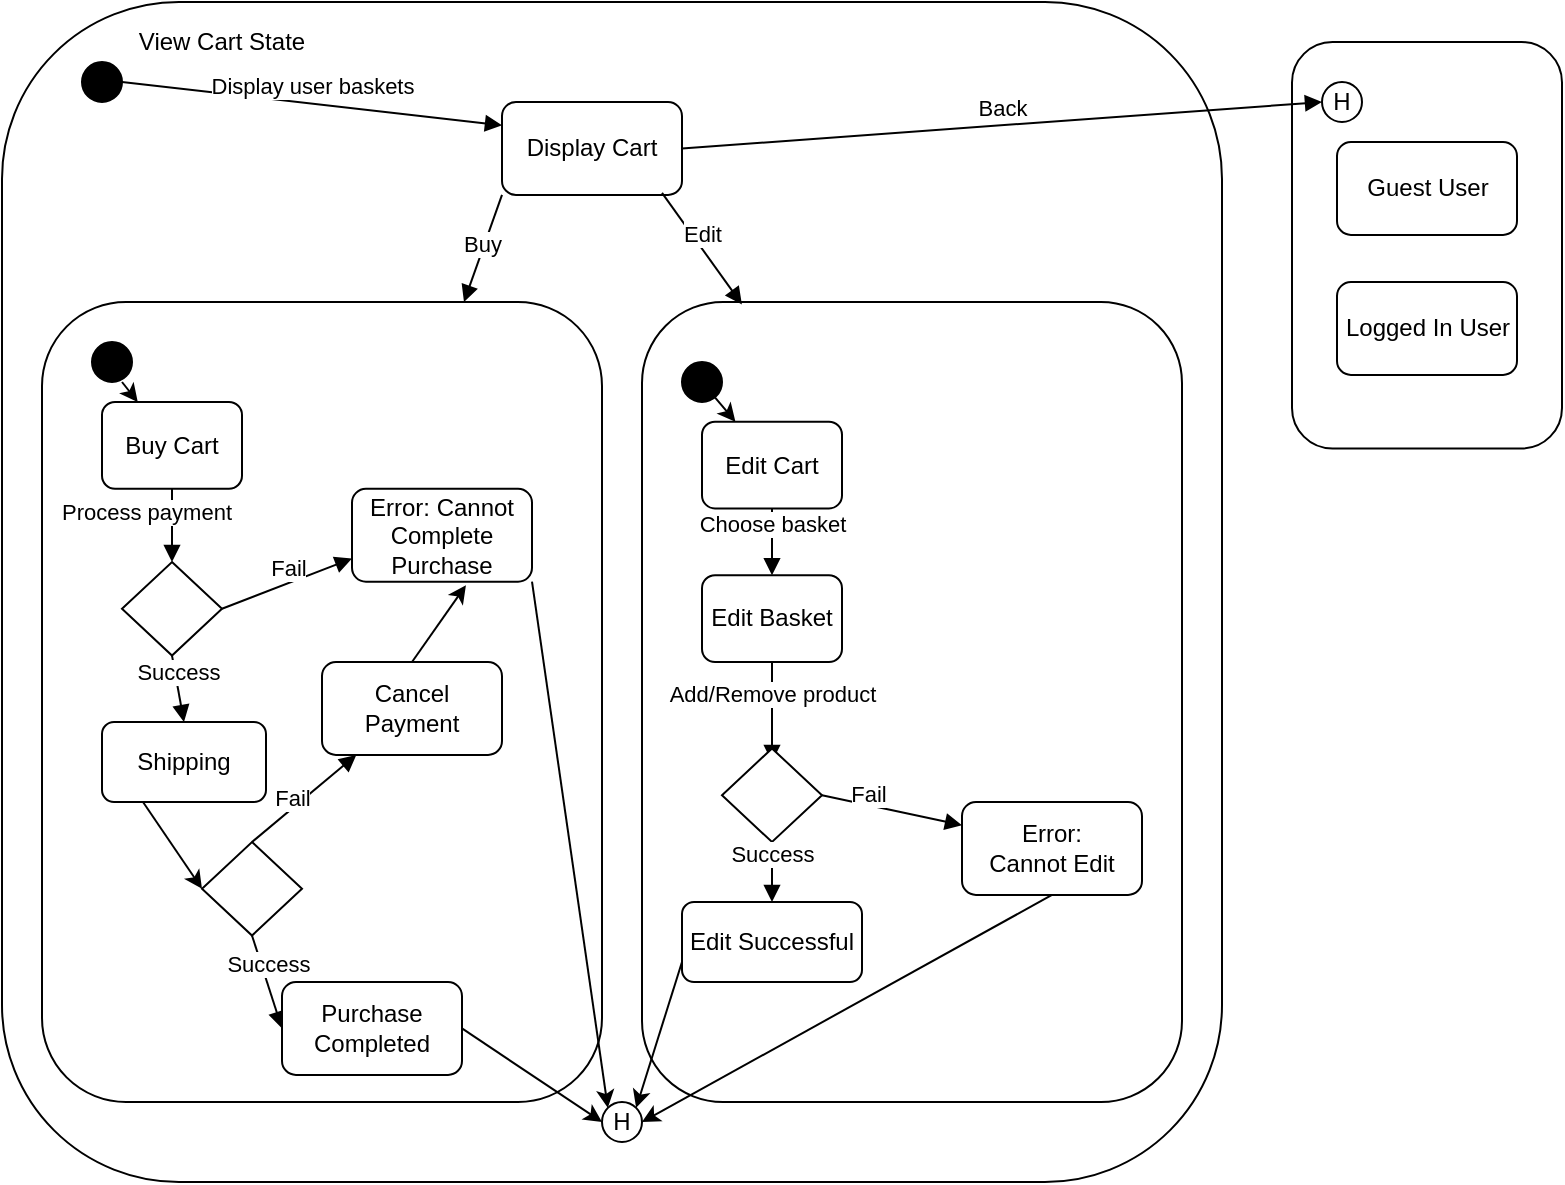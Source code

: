 <mxfile version="13.0.3" type="google"><diagram id="lOy03BysU3fXt3mW_LSf" name="Page-1"><mxGraphModel dx="868" dy="1550" grid="1" gridSize="10" guides="1" tooltips="1" connect="1" arrows="1" fold="1" page="1" pageScale="1" pageWidth="850" pageHeight="1100" math="0" shadow="0"><root><mxCell id="0"/><mxCell id="1" parent="0"/><mxCell id="_WK0tq85ubUpk3b4rHDk-1" value="" style="rounded=1;whiteSpace=wrap;html=1;" vertex="1" parent="1"><mxGeometry x="30" y="-20" width="610" height="590" as="geometry"/></mxCell><mxCell id="_WK0tq85ubUpk3b4rHDk-2" value="" style="rounded=1;whiteSpace=wrap;html=1;" vertex="1" parent="1"><mxGeometry x="350" y="130" width="270" height="400" as="geometry"/></mxCell><mxCell id="_WK0tq85ubUpk3b4rHDk-3" value="" style="rounded=1;whiteSpace=wrap;html=1;" vertex="1" parent="1"><mxGeometry x="50" y="130" width="280" height="400" as="geometry"/></mxCell><mxCell id="_WK0tq85ubUpk3b4rHDk-4" value="View Cart State" style="text;html=1;strokeColor=none;fillColor=none;align=center;verticalAlign=middle;whiteSpace=wrap;rounded=0;" vertex="1" parent="1"><mxGeometry x="75" y="-10" width="130" height="20" as="geometry"/></mxCell><mxCell id="_WK0tq85ubUpk3b4rHDk-5" value="Buy Cart" style="shape=ext;rounded=1;html=1;whiteSpace=wrap;" vertex="1" parent="1"><mxGeometry x="80" y="180" width="70" height="43.39" as="geometry"/></mxCell><mxCell id="_WK0tq85ubUpk3b4rHDk-6" value="Shipping" style="shape=ext;rounded=1;html=1;whiteSpace=wrap;" vertex="1" parent="1"><mxGeometry x="80" y="340.0" width="82" height="40" as="geometry"/></mxCell><mxCell id="_WK0tq85ubUpk3b4rHDk-7" value="Error: Cannot Complete Purchase" style="shape=ext;rounded=1;html=1;whiteSpace=wrap;" vertex="1" parent="1"><mxGeometry x="205" y="223.39" width="90" height="46.45" as="geometry"/></mxCell><mxCell id="_WK0tq85ubUpk3b4rHDk-8" value="Fail" style="html=1;verticalAlign=bottom;endArrow=block;exitX=1;exitY=0.5;exitDx=0;exitDy=0;entryX=0;entryY=0.75;entryDx=0;entryDy=0;" edge="1" parent="1" source="_WK0tq85ubUpk3b4rHDk-11" target="_WK0tq85ubUpk3b4rHDk-7"><mxGeometry x="0.001" y="-1" width="80" relative="1" as="geometry"><mxPoint x="230" y="298.22" as="sourcePoint"/><mxPoint x="310" y="298.22" as="targetPoint"/><Array as="points"/><mxPoint as="offset"/></mxGeometry></mxCell><mxCell id="_WK0tq85ubUpk3b4rHDk-9" value="Success" style="html=1;verticalAlign=bottom;endArrow=block;exitX=0.5;exitY=1;exitDx=0;exitDy=0;entryX=0.5;entryY=0;entryDx=0;entryDy=0;" edge="1" parent="1" source="_WK0tq85ubUpk3b4rHDk-11" target="_WK0tq85ubUpk3b4rHDk-6"><mxGeometry width="80" relative="1" as="geometry"><mxPoint x="37.1" y="181.12" as="sourcePoint"/><mxPoint x="225" y="348.22" as="targetPoint"/><Array as="points"/></mxGeometry></mxCell><mxCell id="_WK0tq85ubUpk3b4rHDk-10" value="Display user baskets" style="html=1;verticalAlign=bottom;endArrow=block;exitX=1;exitY=0.5;exitDx=0;exitDy=0;entryX=0;entryY=0.25;entryDx=0;entryDy=0;" edge="1" parent="1" source="_WK0tq85ubUpk3b4rHDk-26" target="_WK0tq85ubUpk3b4rHDk-23"><mxGeometry width="80" relative="1" as="geometry"><mxPoint x="100" y="50.0" as="sourcePoint"/><mxPoint x="385" y="280" as="targetPoint"/><Array as="points"/></mxGeometry></mxCell><mxCell id="_WK0tq85ubUpk3b4rHDk-11" value="" style="rhombus;whiteSpace=wrap;html=1;" vertex="1" parent="1"><mxGeometry x="90" y="260.0" width="50" height="46.78" as="geometry"/></mxCell><mxCell id="_WK0tq85ubUpk3b4rHDk-12" value="" style="endArrow=classic;html=1;exitX=0.25;exitY=1;exitDx=0;exitDy=0;entryX=0;entryY=0.5;entryDx=0;entryDy=0;" edge="1" parent="1" source="_WK0tq85ubUpk3b4rHDk-6" target="_WK0tq85ubUpk3b4rHDk-13"><mxGeometry width="50" height="50" relative="1" as="geometry"><mxPoint x="380" y="86.775" as="sourcePoint"/><mxPoint x="660" y="176.775" as="targetPoint"/></mxGeometry></mxCell><mxCell id="_WK0tq85ubUpk3b4rHDk-13" value="" style="rhombus;whiteSpace=wrap;html=1;" vertex="1" parent="1"><mxGeometry x="130" y="400" width="50" height="46.78" as="geometry"/></mxCell><mxCell id="_WK0tq85ubUpk3b4rHDk-14" value="Fail" style="html=1;verticalAlign=bottom;endArrow=block;exitX=0.5;exitY=0;exitDx=0;exitDy=0;" edge="1" parent="1" source="_WK0tq85ubUpk3b4rHDk-13" target="_WK0tq85ubUpk3b4rHDk-16"><mxGeometry x="-0.31" y="-3" width="80" relative="1" as="geometry"><mxPoint x="255" y="410" as="sourcePoint"/><mxPoint x="259" y="370" as="targetPoint"/><Array as="points"/><mxPoint as="offset"/></mxGeometry></mxCell><mxCell id="_WK0tq85ubUpk3b4rHDk-15" value="Success" style="html=1;verticalAlign=bottom;endArrow=block;exitX=0.5;exitY=1;exitDx=0;exitDy=0;entryX=0;entryY=0.5;entryDx=0;entryDy=0;" edge="1" parent="1" source="_WK0tq85ubUpk3b4rHDk-13" target="_WK0tq85ubUpk3b4rHDk-18"><mxGeometry width="80" relative="1" as="geometry"><mxPoint x="155" y="363.39" as="sourcePoint"/><mxPoint x="330" y="430" as="targetPoint"/><Array as="points"/></mxGeometry></mxCell><mxCell id="_WK0tq85ubUpk3b4rHDk-16" value="Cancel Payment" style="shape=ext;rounded=1;html=1;whiteSpace=wrap;" vertex="1" parent="1"><mxGeometry x="190" y="310" width="90" height="46.45" as="geometry"/></mxCell><mxCell id="_WK0tq85ubUpk3b4rHDk-17" value="" style="endArrow=classic;html=1;exitX=0.5;exitY=0;exitDx=0;exitDy=0;entryX=0.633;entryY=1.038;entryDx=0;entryDy=0;entryPerimeter=0;" edge="1" parent="1" source="_WK0tq85ubUpk3b4rHDk-16" target="_WK0tq85ubUpk3b4rHDk-7"><mxGeometry width="50" height="50" relative="1" as="geometry"><mxPoint x="380" y="86.775" as="sourcePoint"/><mxPoint x="610" y="83.225" as="targetPoint"/></mxGeometry></mxCell><mxCell id="_WK0tq85ubUpk3b4rHDk-18" value="Purchase Completed" style="shape=ext;rounded=1;html=1;whiteSpace=wrap;" vertex="1" parent="1"><mxGeometry x="170" y="470" width="90" height="46.45" as="geometry"/></mxCell><mxCell id="_WK0tq85ubUpk3b4rHDk-19" value="" style="endArrow=classic;html=1;entryX=0;entryY=0;entryDx=0;entryDy=0;exitX=1;exitY=1;exitDx=0;exitDy=0;" edge="1" parent="1" source="_WK0tq85ubUpk3b4rHDk-7" target="_WK0tq85ubUpk3b4rHDk-28"><mxGeometry width="50" height="50" relative="1" as="geometry"><mxPoint x="290" y="130" as="sourcePoint"/><mxPoint x="620" y="320.165" as="targetPoint"/></mxGeometry></mxCell><mxCell id="_WK0tq85ubUpk3b4rHDk-20" value="" style="shape=mxgraph.bpmn.shape;html=1;verticalLabelPosition=bottom;labelBackgroundColor=#ffffff;verticalAlign=top;align=center;perimeter=ellipsePerimeter;outlineConnect=0;outline=standard;symbol=general;fillColor=#000000;" vertex="1" parent="1"><mxGeometry x="75" y="150" width="20" height="20" as="geometry"/></mxCell><mxCell id="_WK0tq85ubUpk3b4rHDk-21" value="" style="shape=mxgraph.bpmn.shape;html=1;verticalLabelPosition=bottom;labelBackgroundColor=#ffffff;verticalAlign=top;align=center;perimeter=ellipsePerimeter;outlineConnect=0;outline=standard;symbol=general;fillColor=#000000;" vertex="1" parent="1"><mxGeometry x="370" y="160" width="20" height="20" as="geometry"/></mxCell><mxCell id="_WK0tq85ubUpk3b4rHDk-22" value="" style="endArrow=classic;html=1;" edge="1" parent="1" target="_WK0tq85ubUpk3b4rHDk-5"><mxGeometry width="50" height="50" relative="1" as="geometry"><mxPoint x="90" y="170" as="sourcePoint"/><mxPoint x="290" y="220.0" as="targetPoint"/><Array as="points"><mxPoint x="90" y="170"/></Array></mxGeometry></mxCell><mxCell id="_WK0tq85ubUpk3b4rHDk-23" value="Display Cart" style="shape=ext;rounded=1;html=1;whiteSpace=wrap;" vertex="1" parent="1"><mxGeometry x="280" y="30.0" width="90" height="46.45" as="geometry"/></mxCell><mxCell id="_WK0tq85ubUpk3b4rHDk-24" value="Edit" style="html=1;verticalAlign=bottom;endArrow=block;exitX=0.889;exitY=0.978;exitDx=0;exitDy=0;entryX=0.185;entryY=0.003;entryDx=0;entryDy=0;exitPerimeter=0;entryPerimeter=0;" edge="1" parent="1" source="_WK0tq85ubUpk3b4rHDk-23" target="_WK0tq85ubUpk3b4rHDk-2"><mxGeometry x="0.042" y="-1" width="80" relative="1" as="geometry"><mxPoint x="80" y="63.55" as="sourcePoint"/><mxPoint x="240" y="75.162" as="targetPoint"/><Array as="points"/><mxPoint as="offset"/></mxGeometry></mxCell><mxCell id="_WK0tq85ubUpk3b4rHDk-25" value="Buy" style="html=1;verticalAlign=bottom;endArrow=block;exitX=0;exitY=1;exitDx=0;exitDy=0;" edge="1" parent="1" source="_WK0tq85ubUpk3b4rHDk-23" target="_WK0tq85ubUpk3b4rHDk-3"><mxGeometry x="0.231" y="2" width="80" relative="1" as="geometry"><mxPoint x="90" y="73.55" as="sourcePoint"/><mxPoint x="250" y="85.162" as="targetPoint"/><Array as="points"/><mxPoint as="offset"/></mxGeometry></mxCell><mxCell id="_WK0tq85ubUpk3b4rHDk-26" value="" style="shape=mxgraph.bpmn.shape;html=1;verticalLabelPosition=bottom;labelBackgroundColor=#ffffff;verticalAlign=top;align=center;perimeter=ellipsePerimeter;outlineConnect=0;outline=standard;symbol=general;fillColor=#000000;" vertex="1" parent="1"><mxGeometry x="70" y="10.0" width="20" height="20" as="geometry"/></mxCell><mxCell id="_WK0tq85ubUpk3b4rHDk-27" value="Process payment" style="html=1;verticalAlign=bottom;endArrow=block;exitX=0.5;exitY=1;exitDx=0;exitDy=0;entryX=0.5;entryY=0;entryDx=0;entryDy=0;" edge="1" parent="1" source="_WK0tq85ubUpk3b4rHDk-5" target="_WK0tq85ubUpk3b4rHDk-11"><mxGeometry x="0.12" y="-13" width="80" relative="1" as="geometry"><mxPoint x="170" y="293.39" as="sourcePoint"/><mxPoint x="230" y="294.998" as="targetPoint"/><Array as="points"/><mxPoint as="offset"/></mxGeometry></mxCell><mxCell id="_WK0tq85ubUpk3b4rHDk-28" value="H" style="ellipse;whiteSpace=wrap;html=1;aspect=fixed;" vertex="1" parent="1"><mxGeometry x="330" y="530" width="20" height="20" as="geometry"/></mxCell><mxCell id="_WK0tq85ubUpk3b4rHDk-29" value="" style="endArrow=classic;html=1;entryX=0;entryY=0.5;entryDx=0;entryDy=0;exitX=1;exitY=0.5;exitDx=0;exitDy=0;" edge="1" parent="1" source="_WK0tq85ubUpk3b4rHDk-18" target="_WK0tq85ubUpk3b4rHDk-28"><mxGeometry width="50" height="50" relative="1" as="geometry"><mxPoint x="305.0" y="279.84" as="sourcePoint"/><mxPoint x="350" y="540" as="targetPoint"/></mxGeometry></mxCell><mxCell id="_WK0tq85ubUpk3b4rHDk-30" value="Edit Cart" style="shape=ext;rounded=1;html=1;whiteSpace=wrap;" vertex="1" parent="1"><mxGeometry x="380" y="189.84" width="70" height="43.39" as="geometry"/></mxCell><mxCell id="_WK0tq85ubUpk3b4rHDk-31" value="" style="endArrow=classic;html=1;" edge="1" parent="1" source="_WK0tq85ubUpk3b4rHDk-21" target="_WK0tq85ubUpk3b4rHDk-30"><mxGeometry width="50" height="50" relative="1" as="geometry"><mxPoint x="390" y="179.84" as="sourcePoint"/><mxPoint x="590" y="229.84" as="targetPoint"/><Array as="points"/></mxGeometry></mxCell><mxCell id="_WK0tq85ubUpk3b4rHDk-32" value="Choose basket" style="html=1;verticalAlign=bottom;endArrow=block;exitX=0.5;exitY=1;exitDx=0;exitDy=0;" edge="1" parent="1" source="_WK0tq85ubUpk3b4rHDk-30" target="_WK0tq85ubUpk3b4rHDk-33"><mxGeometry x="0.005" width="80" relative="1" as="geometry"><mxPoint x="470" y="303.23" as="sourcePoint"/><mxPoint x="415" y="269.84" as="targetPoint"/><Array as="points"/><mxPoint as="offset"/></mxGeometry></mxCell><mxCell id="_WK0tq85ubUpk3b4rHDk-33" value="Edit Basket" style="shape=ext;rounded=1;html=1;whiteSpace=wrap;" vertex="1" parent="1"><mxGeometry x="380" y="266.61" width="70" height="43.39" as="geometry"/></mxCell><mxCell id="_WK0tq85ubUpk3b4rHDk-34" value="Add/Remove product" style="html=1;verticalAlign=bottom;endArrow=block;exitX=0.5;exitY=1;exitDx=0;exitDy=0;" edge="1" parent="1" source="_WK0tq85ubUpk3b4rHDk-33"><mxGeometry width="80" relative="1" as="geometry"><mxPoint x="470" y="383.39" as="sourcePoint"/><mxPoint x="415" y="360" as="targetPoint"/><Array as="points"/><mxPoint as="offset"/></mxGeometry></mxCell><mxCell id="_WK0tq85ubUpk3b4rHDk-35" value="" style="rhombus;whiteSpace=wrap;html=1;" vertex="1" parent="1"><mxGeometry x="390" y="353.22" width="50" height="46.78" as="geometry"/></mxCell><mxCell id="_WK0tq85ubUpk3b4rHDk-36" value="Fail" style="html=1;verticalAlign=bottom;endArrow=block;exitX=1;exitY=0.5;exitDx=0;exitDy=0;entryX=0;entryY=0.25;entryDx=0;entryDy=0;" edge="1" parent="1" source="_WK0tq85ubUpk3b4rHDk-35" target="_WK0tq85ubUpk3b4rHDk-38"><mxGeometry x="-0.31" y="-3" width="80" relative="1" as="geometry"><mxPoint x="550" y="373.55" as="sourcePoint"/><mxPoint x="502.175" y="320.0" as="targetPoint"/><Array as="points"/><mxPoint as="offset"/></mxGeometry></mxCell><mxCell id="_WK0tq85ubUpk3b4rHDk-37" value="Success" style="html=1;verticalAlign=bottom;endArrow=block;exitX=0.5;exitY=1;exitDx=0;exitDy=0;" edge="1" parent="1" source="_WK0tq85ubUpk3b4rHDk-35" target="_WK0tq85ubUpk3b4rHDk-39"><mxGeometry width="80" relative="1" as="geometry"><mxPoint x="450" y="326.94" as="sourcePoint"/><mxPoint x="465" y="456.775" as="targetPoint"/><Array as="points"/></mxGeometry></mxCell><mxCell id="_WK0tq85ubUpk3b4rHDk-38" value="Error: &lt;br&gt;Cannot Edit" style="shape=ext;rounded=1;html=1;whiteSpace=wrap;" vertex="1" parent="1"><mxGeometry x="510" y="380.0" width="90" height="46.45" as="geometry"/></mxCell><mxCell id="_WK0tq85ubUpk3b4rHDk-39" value="Edit Successful" style="shape=ext;rounded=1;html=1;whiteSpace=wrap;" vertex="1" parent="1"><mxGeometry x="370" y="430" width="90" height="40" as="geometry"/></mxCell><mxCell id="_WK0tq85ubUpk3b4rHDk-40" value="" style="endArrow=classic;html=1;entryX=1;entryY=0;entryDx=0;entryDy=0;exitX=0;exitY=0.75;exitDx=0;exitDy=0;" edge="1" parent="1" source="_WK0tq85ubUpk3b4rHDk-39" target="_WK0tq85ubUpk3b4rHDk-28"><mxGeometry width="50" height="50" relative="1" as="geometry"><mxPoint x="270" y="503.225" as="sourcePoint"/><mxPoint x="340" y="550" as="targetPoint"/></mxGeometry></mxCell><mxCell id="_WK0tq85ubUpk3b4rHDk-41" value="" style="endArrow=classic;html=1;entryX=1;entryY=0.5;entryDx=0;entryDy=0;exitX=0.5;exitY=1;exitDx=0;exitDy=0;" edge="1" parent="1" source="_WK0tq85ubUpk3b4rHDk-38" target="_WK0tq85ubUpk3b4rHDk-28"><mxGeometry width="50" height="50" relative="1" as="geometry"><mxPoint x="280" y="513.225" as="sourcePoint"/><mxPoint x="350" y="560" as="targetPoint"/></mxGeometry></mxCell><mxCell id="_WK0tq85ubUpk3b4rHDk-42" value="" style="rounded=1;whiteSpace=wrap;html=1;" vertex="1" parent="1"><mxGeometry x="675" width="135" height="203.23" as="geometry"/></mxCell><mxCell id="_WK0tq85ubUpk3b4rHDk-43" value="Guest User" style="shape=ext;rounded=1;html=1;whiteSpace=wrap;" vertex="1" parent="1"><mxGeometry x="697.5" y="50.0" width="90" height="46.45" as="geometry"/></mxCell><mxCell id="_WK0tq85ubUpk3b4rHDk-44" value="H" style="ellipse;whiteSpace=wrap;html=1;aspect=fixed;" vertex="1" parent="1"><mxGeometry x="690" y="20.0" width="20" height="20" as="geometry"/></mxCell><mxCell id="_WK0tq85ubUpk3b4rHDk-45" value="Logged In User" style="shape=ext;rounded=1;html=1;whiteSpace=wrap;" vertex="1" parent="1"><mxGeometry x="697.5" y="120.0" width="90" height="46.45" as="geometry"/></mxCell><mxCell id="_WK0tq85ubUpk3b4rHDk-46" value="Back" style="html=1;verticalAlign=bottom;endArrow=block;exitX=1;exitY=0.5;exitDx=0;exitDy=0;entryX=0;entryY=0.5;entryDx=0;entryDy=0;" edge="1" parent="1" source="_WK0tq85ubUpk3b4rHDk-23" target="_WK0tq85ubUpk3b4rHDk-44"><mxGeometry width="80" relative="1" as="geometry"><mxPoint x="370.01" y="85.428" as="sourcePoint"/><mxPoint x="710" y="173" as="targetPoint"/><Array as="points"/></mxGeometry></mxCell></root></mxGraphModel></diagram></mxfile>